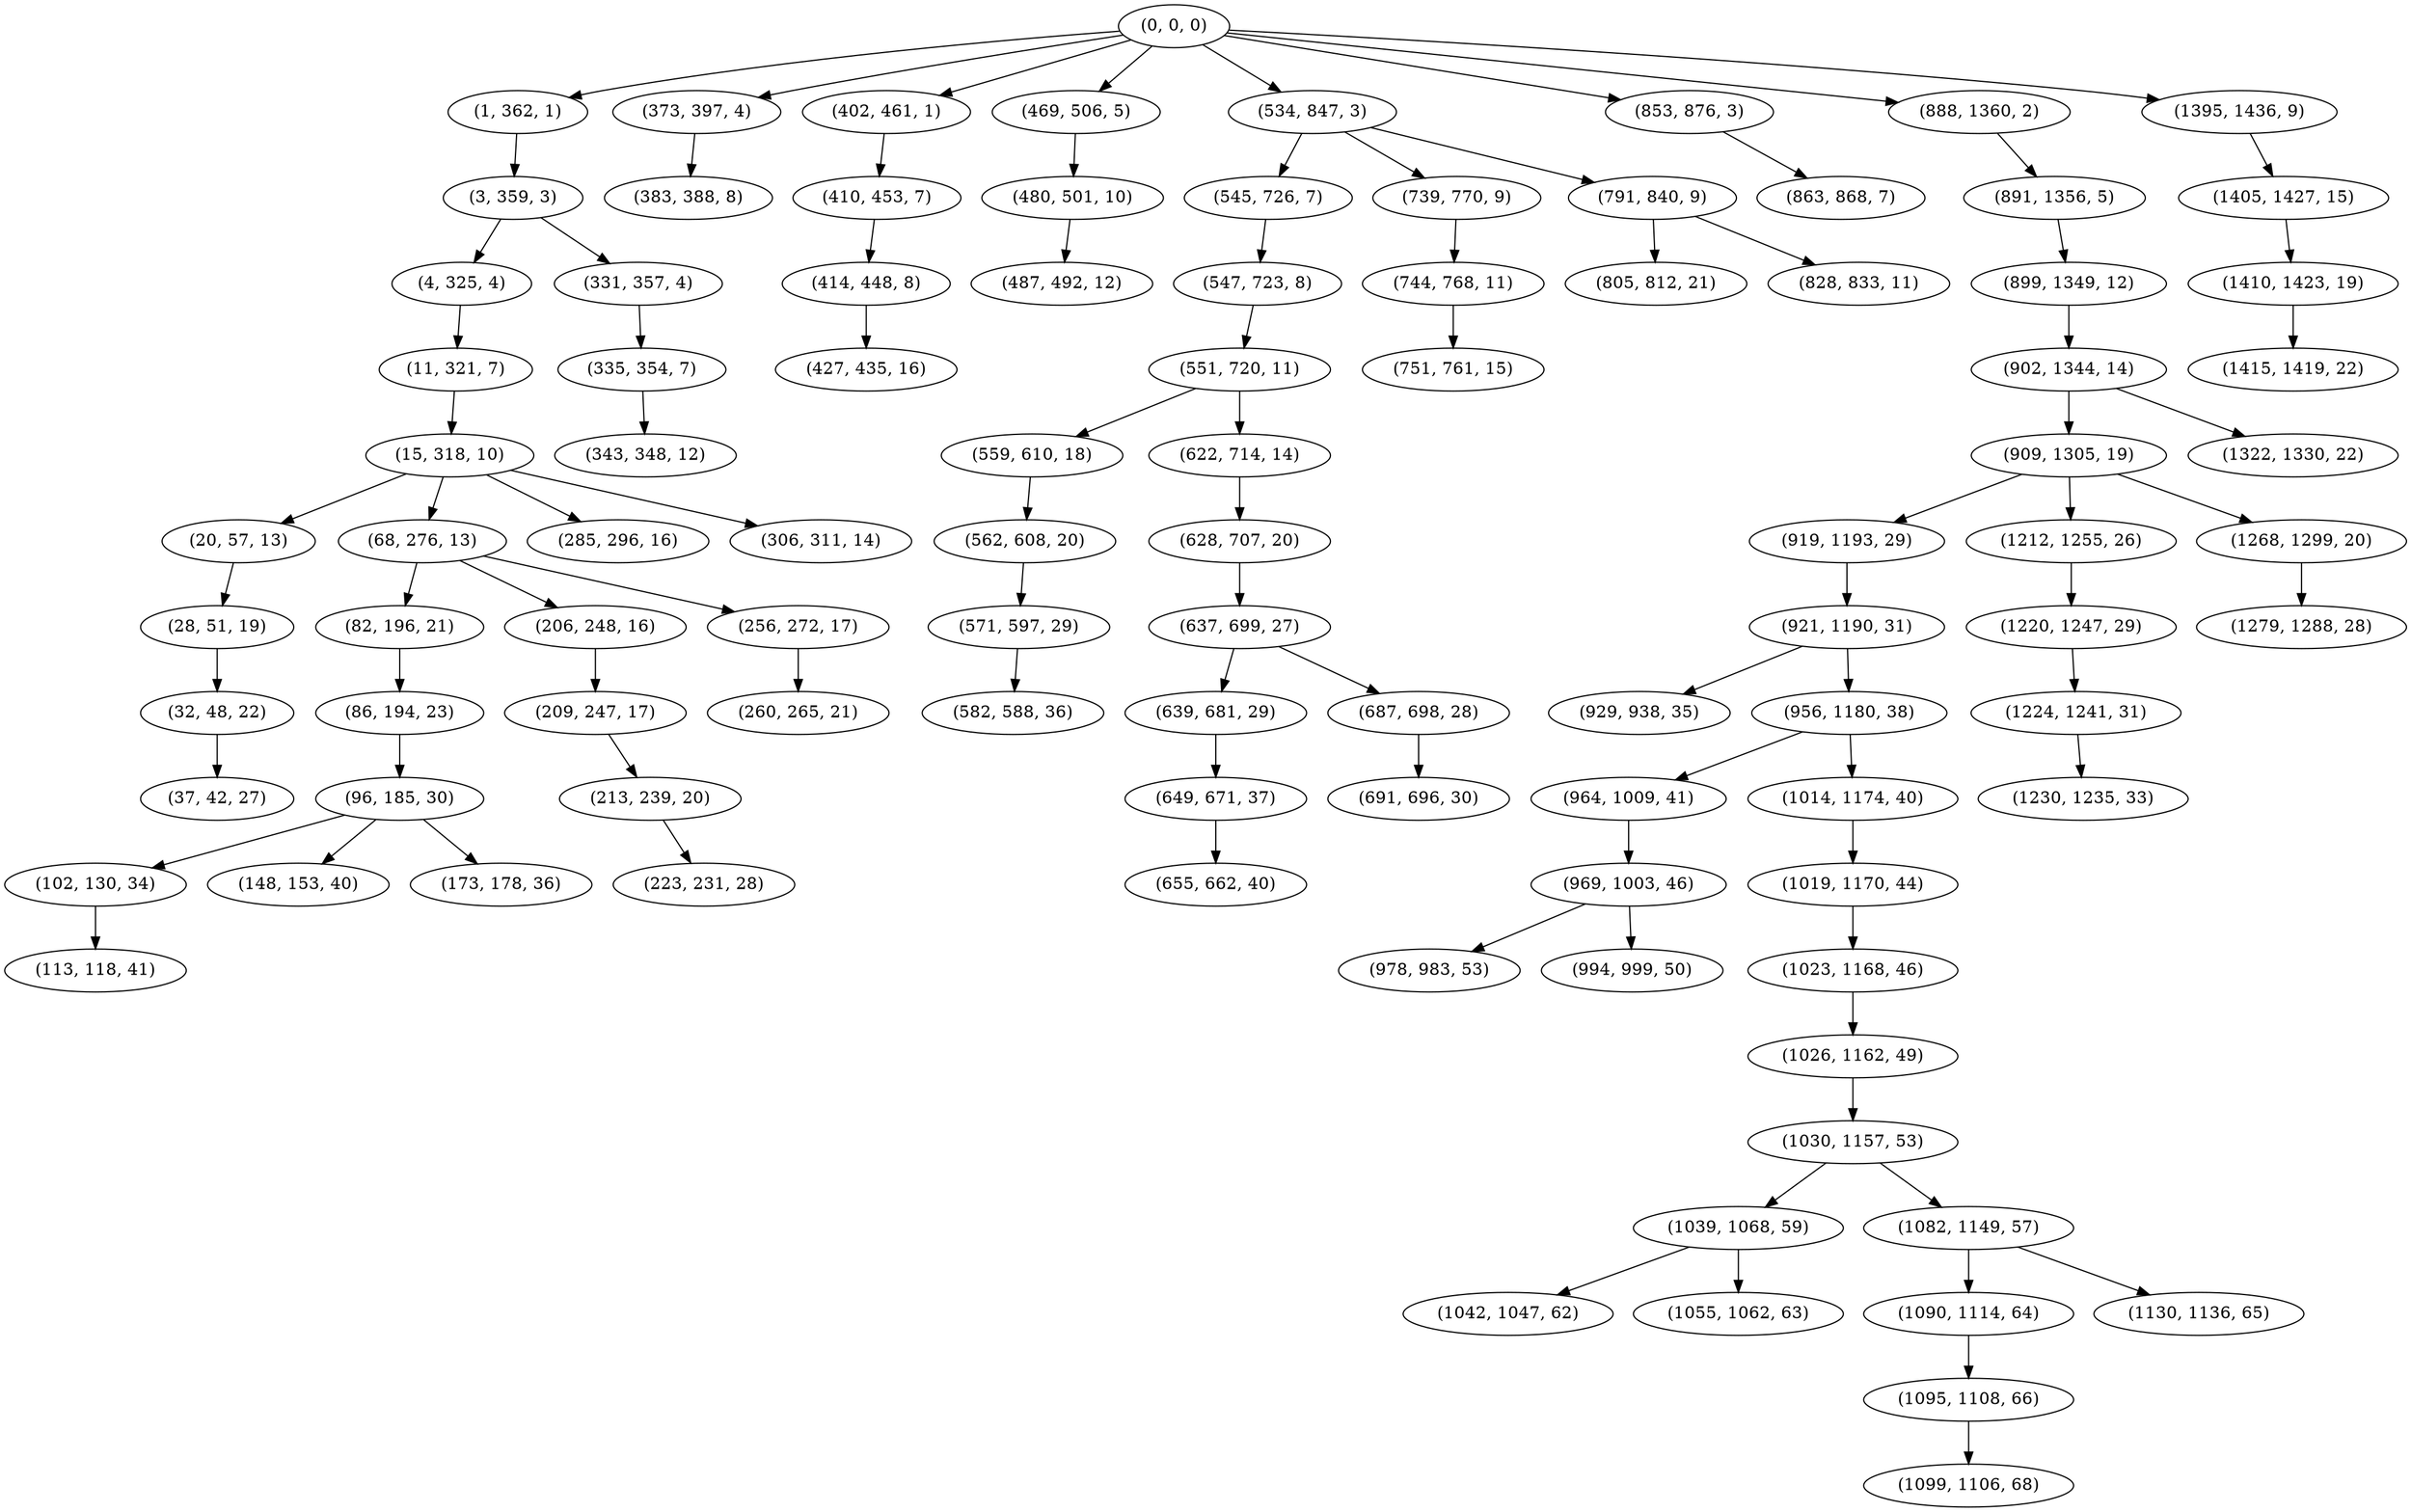 digraph tree {
    "(0, 0, 0)";
    "(1, 362, 1)";
    "(3, 359, 3)";
    "(4, 325, 4)";
    "(11, 321, 7)";
    "(15, 318, 10)";
    "(20, 57, 13)";
    "(28, 51, 19)";
    "(32, 48, 22)";
    "(37, 42, 27)";
    "(68, 276, 13)";
    "(82, 196, 21)";
    "(86, 194, 23)";
    "(96, 185, 30)";
    "(102, 130, 34)";
    "(113, 118, 41)";
    "(148, 153, 40)";
    "(173, 178, 36)";
    "(206, 248, 16)";
    "(209, 247, 17)";
    "(213, 239, 20)";
    "(223, 231, 28)";
    "(256, 272, 17)";
    "(260, 265, 21)";
    "(285, 296, 16)";
    "(306, 311, 14)";
    "(331, 357, 4)";
    "(335, 354, 7)";
    "(343, 348, 12)";
    "(373, 397, 4)";
    "(383, 388, 8)";
    "(402, 461, 1)";
    "(410, 453, 7)";
    "(414, 448, 8)";
    "(427, 435, 16)";
    "(469, 506, 5)";
    "(480, 501, 10)";
    "(487, 492, 12)";
    "(534, 847, 3)";
    "(545, 726, 7)";
    "(547, 723, 8)";
    "(551, 720, 11)";
    "(559, 610, 18)";
    "(562, 608, 20)";
    "(571, 597, 29)";
    "(582, 588, 36)";
    "(622, 714, 14)";
    "(628, 707, 20)";
    "(637, 699, 27)";
    "(639, 681, 29)";
    "(649, 671, 37)";
    "(655, 662, 40)";
    "(687, 698, 28)";
    "(691, 696, 30)";
    "(739, 770, 9)";
    "(744, 768, 11)";
    "(751, 761, 15)";
    "(791, 840, 9)";
    "(805, 812, 21)";
    "(828, 833, 11)";
    "(853, 876, 3)";
    "(863, 868, 7)";
    "(888, 1360, 2)";
    "(891, 1356, 5)";
    "(899, 1349, 12)";
    "(902, 1344, 14)";
    "(909, 1305, 19)";
    "(919, 1193, 29)";
    "(921, 1190, 31)";
    "(929, 938, 35)";
    "(956, 1180, 38)";
    "(964, 1009, 41)";
    "(969, 1003, 46)";
    "(978, 983, 53)";
    "(994, 999, 50)";
    "(1014, 1174, 40)";
    "(1019, 1170, 44)";
    "(1023, 1168, 46)";
    "(1026, 1162, 49)";
    "(1030, 1157, 53)";
    "(1039, 1068, 59)";
    "(1042, 1047, 62)";
    "(1055, 1062, 63)";
    "(1082, 1149, 57)";
    "(1090, 1114, 64)";
    "(1095, 1108, 66)";
    "(1099, 1106, 68)";
    "(1130, 1136, 65)";
    "(1212, 1255, 26)";
    "(1220, 1247, 29)";
    "(1224, 1241, 31)";
    "(1230, 1235, 33)";
    "(1268, 1299, 20)";
    "(1279, 1288, 28)";
    "(1322, 1330, 22)";
    "(1395, 1436, 9)";
    "(1405, 1427, 15)";
    "(1410, 1423, 19)";
    "(1415, 1419, 22)";
    "(0, 0, 0)" -> "(1, 362, 1)";
    "(0, 0, 0)" -> "(373, 397, 4)";
    "(0, 0, 0)" -> "(402, 461, 1)";
    "(0, 0, 0)" -> "(469, 506, 5)";
    "(0, 0, 0)" -> "(534, 847, 3)";
    "(0, 0, 0)" -> "(853, 876, 3)";
    "(0, 0, 0)" -> "(888, 1360, 2)";
    "(0, 0, 0)" -> "(1395, 1436, 9)";
    "(1, 362, 1)" -> "(3, 359, 3)";
    "(3, 359, 3)" -> "(4, 325, 4)";
    "(3, 359, 3)" -> "(331, 357, 4)";
    "(4, 325, 4)" -> "(11, 321, 7)";
    "(11, 321, 7)" -> "(15, 318, 10)";
    "(15, 318, 10)" -> "(20, 57, 13)";
    "(15, 318, 10)" -> "(68, 276, 13)";
    "(15, 318, 10)" -> "(285, 296, 16)";
    "(15, 318, 10)" -> "(306, 311, 14)";
    "(20, 57, 13)" -> "(28, 51, 19)";
    "(28, 51, 19)" -> "(32, 48, 22)";
    "(32, 48, 22)" -> "(37, 42, 27)";
    "(68, 276, 13)" -> "(82, 196, 21)";
    "(68, 276, 13)" -> "(206, 248, 16)";
    "(68, 276, 13)" -> "(256, 272, 17)";
    "(82, 196, 21)" -> "(86, 194, 23)";
    "(86, 194, 23)" -> "(96, 185, 30)";
    "(96, 185, 30)" -> "(102, 130, 34)";
    "(96, 185, 30)" -> "(148, 153, 40)";
    "(96, 185, 30)" -> "(173, 178, 36)";
    "(102, 130, 34)" -> "(113, 118, 41)";
    "(206, 248, 16)" -> "(209, 247, 17)";
    "(209, 247, 17)" -> "(213, 239, 20)";
    "(213, 239, 20)" -> "(223, 231, 28)";
    "(256, 272, 17)" -> "(260, 265, 21)";
    "(331, 357, 4)" -> "(335, 354, 7)";
    "(335, 354, 7)" -> "(343, 348, 12)";
    "(373, 397, 4)" -> "(383, 388, 8)";
    "(402, 461, 1)" -> "(410, 453, 7)";
    "(410, 453, 7)" -> "(414, 448, 8)";
    "(414, 448, 8)" -> "(427, 435, 16)";
    "(469, 506, 5)" -> "(480, 501, 10)";
    "(480, 501, 10)" -> "(487, 492, 12)";
    "(534, 847, 3)" -> "(545, 726, 7)";
    "(534, 847, 3)" -> "(739, 770, 9)";
    "(534, 847, 3)" -> "(791, 840, 9)";
    "(545, 726, 7)" -> "(547, 723, 8)";
    "(547, 723, 8)" -> "(551, 720, 11)";
    "(551, 720, 11)" -> "(559, 610, 18)";
    "(551, 720, 11)" -> "(622, 714, 14)";
    "(559, 610, 18)" -> "(562, 608, 20)";
    "(562, 608, 20)" -> "(571, 597, 29)";
    "(571, 597, 29)" -> "(582, 588, 36)";
    "(622, 714, 14)" -> "(628, 707, 20)";
    "(628, 707, 20)" -> "(637, 699, 27)";
    "(637, 699, 27)" -> "(639, 681, 29)";
    "(637, 699, 27)" -> "(687, 698, 28)";
    "(639, 681, 29)" -> "(649, 671, 37)";
    "(649, 671, 37)" -> "(655, 662, 40)";
    "(687, 698, 28)" -> "(691, 696, 30)";
    "(739, 770, 9)" -> "(744, 768, 11)";
    "(744, 768, 11)" -> "(751, 761, 15)";
    "(791, 840, 9)" -> "(805, 812, 21)";
    "(791, 840, 9)" -> "(828, 833, 11)";
    "(853, 876, 3)" -> "(863, 868, 7)";
    "(888, 1360, 2)" -> "(891, 1356, 5)";
    "(891, 1356, 5)" -> "(899, 1349, 12)";
    "(899, 1349, 12)" -> "(902, 1344, 14)";
    "(902, 1344, 14)" -> "(909, 1305, 19)";
    "(902, 1344, 14)" -> "(1322, 1330, 22)";
    "(909, 1305, 19)" -> "(919, 1193, 29)";
    "(909, 1305, 19)" -> "(1212, 1255, 26)";
    "(909, 1305, 19)" -> "(1268, 1299, 20)";
    "(919, 1193, 29)" -> "(921, 1190, 31)";
    "(921, 1190, 31)" -> "(929, 938, 35)";
    "(921, 1190, 31)" -> "(956, 1180, 38)";
    "(956, 1180, 38)" -> "(964, 1009, 41)";
    "(956, 1180, 38)" -> "(1014, 1174, 40)";
    "(964, 1009, 41)" -> "(969, 1003, 46)";
    "(969, 1003, 46)" -> "(978, 983, 53)";
    "(969, 1003, 46)" -> "(994, 999, 50)";
    "(1014, 1174, 40)" -> "(1019, 1170, 44)";
    "(1019, 1170, 44)" -> "(1023, 1168, 46)";
    "(1023, 1168, 46)" -> "(1026, 1162, 49)";
    "(1026, 1162, 49)" -> "(1030, 1157, 53)";
    "(1030, 1157, 53)" -> "(1039, 1068, 59)";
    "(1030, 1157, 53)" -> "(1082, 1149, 57)";
    "(1039, 1068, 59)" -> "(1042, 1047, 62)";
    "(1039, 1068, 59)" -> "(1055, 1062, 63)";
    "(1082, 1149, 57)" -> "(1090, 1114, 64)";
    "(1082, 1149, 57)" -> "(1130, 1136, 65)";
    "(1090, 1114, 64)" -> "(1095, 1108, 66)";
    "(1095, 1108, 66)" -> "(1099, 1106, 68)";
    "(1212, 1255, 26)" -> "(1220, 1247, 29)";
    "(1220, 1247, 29)" -> "(1224, 1241, 31)";
    "(1224, 1241, 31)" -> "(1230, 1235, 33)";
    "(1268, 1299, 20)" -> "(1279, 1288, 28)";
    "(1395, 1436, 9)" -> "(1405, 1427, 15)";
    "(1405, 1427, 15)" -> "(1410, 1423, 19)";
    "(1410, 1423, 19)" -> "(1415, 1419, 22)";
}
